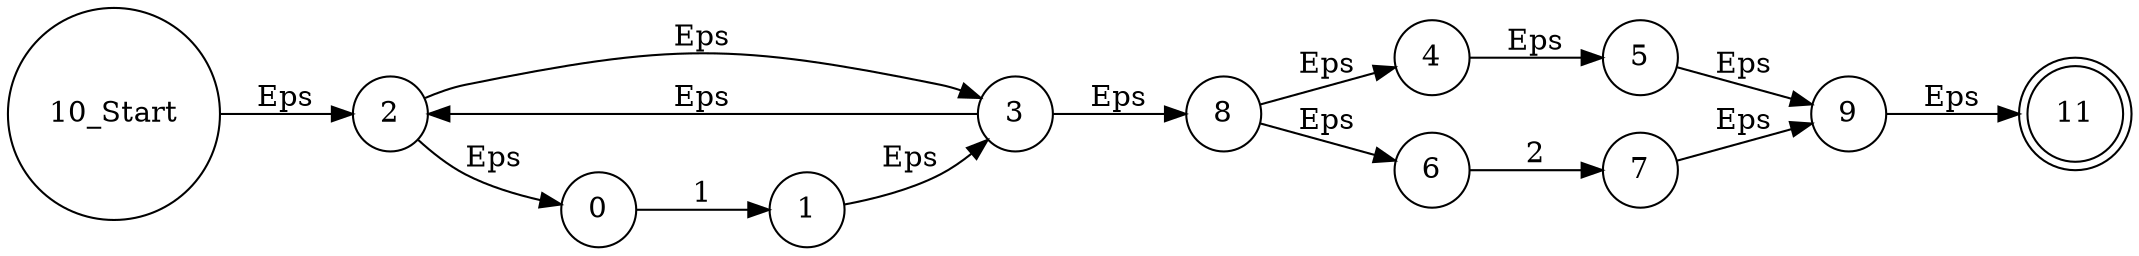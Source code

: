 digraph nfa
{
rankdir = LR
node [shape = circle];
10[shape = circle, label = "10_Start"]
0 -> 1 [label = "1"]

1 -> 3 [label = "Eps"]

2 -> 0 [label = "Eps"]

2 -> 3 [label = "Eps"]

3 -> 2 [label = "Eps"]

4 -> 5 [label = "Eps"]

6 -> 7 [label = "2"]

3 -> 8 [label = "Eps"]

5 -> 9 [label = "Eps"]

7 -> 9 [label = "Eps"]

10 -> 2 [label = "Eps"]

8 -> 4 [label = "Eps"]

8 -> 6 [label = "Eps"]

9 -> 11 [label = "Eps"]

11[shape = doublecircle]
}
